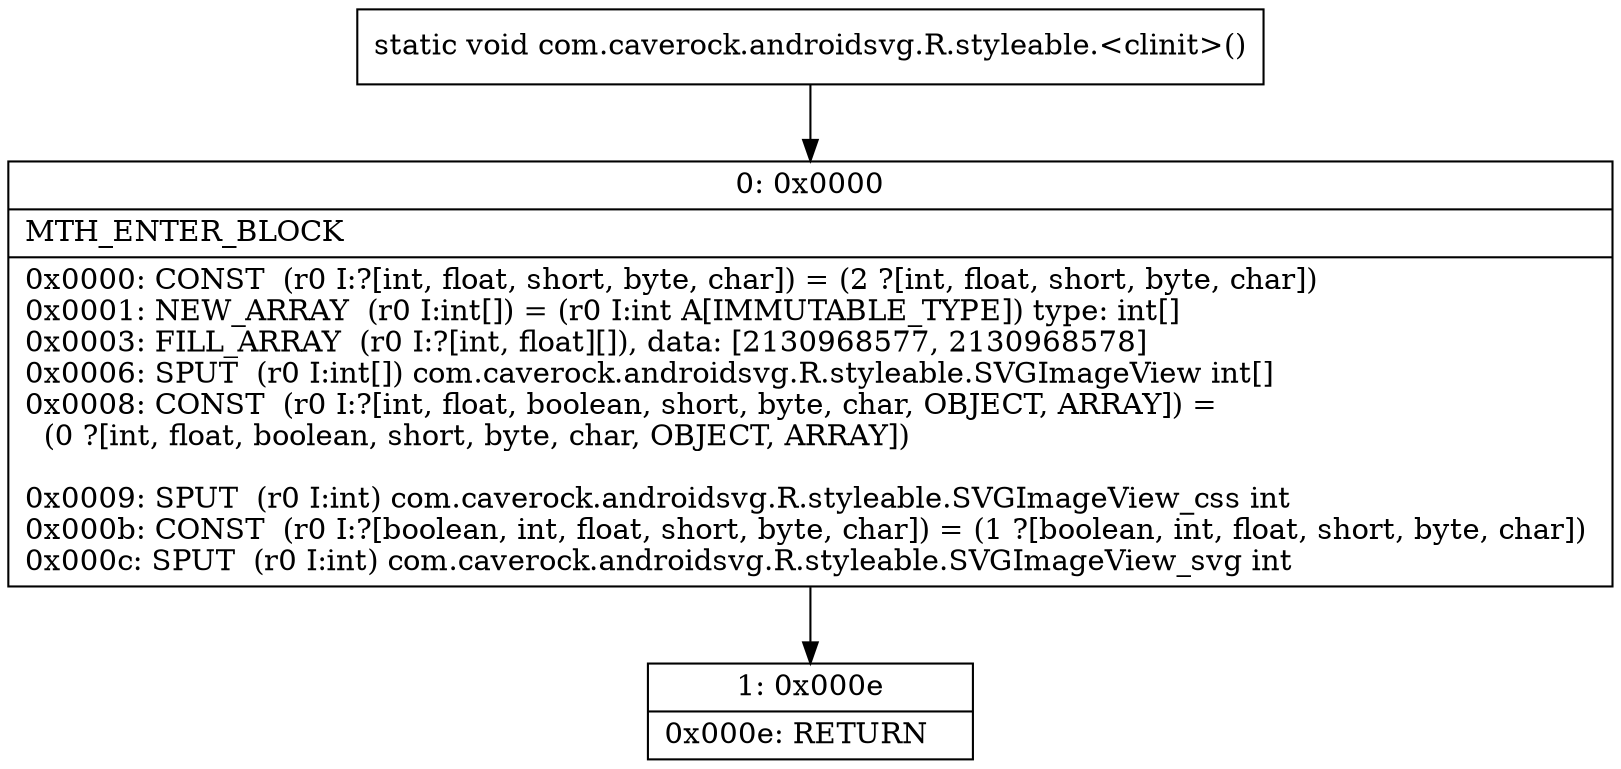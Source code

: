 digraph "CFG forcom.caverock.androidsvg.R.styleable.\<clinit\>()V" {
Node_0 [shape=record,label="{0\:\ 0x0000|MTH_ENTER_BLOCK\l|0x0000: CONST  (r0 I:?[int, float, short, byte, char]) = (2 ?[int, float, short, byte, char]) \l0x0001: NEW_ARRAY  (r0 I:int[]) = (r0 I:int A[IMMUTABLE_TYPE]) type: int[] \l0x0003: FILL_ARRAY  (r0 I:?[int, float][]), data: [2130968577, 2130968578] \l0x0006: SPUT  (r0 I:int[]) com.caverock.androidsvg.R.styleable.SVGImageView int[] \l0x0008: CONST  (r0 I:?[int, float, boolean, short, byte, char, OBJECT, ARRAY]) = \l  (0 ?[int, float, boolean, short, byte, char, OBJECT, ARRAY])\l \l0x0009: SPUT  (r0 I:int) com.caverock.androidsvg.R.styleable.SVGImageView_css int \l0x000b: CONST  (r0 I:?[boolean, int, float, short, byte, char]) = (1 ?[boolean, int, float, short, byte, char]) \l0x000c: SPUT  (r0 I:int) com.caverock.androidsvg.R.styleable.SVGImageView_svg int \l}"];
Node_1 [shape=record,label="{1\:\ 0x000e|0x000e: RETURN   \l}"];
MethodNode[shape=record,label="{static void com.caverock.androidsvg.R.styleable.\<clinit\>() }"];
MethodNode -> Node_0;
Node_0 -> Node_1;
}


